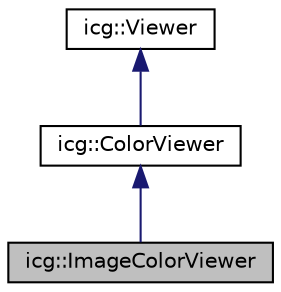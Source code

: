 digraph "icg::ImageColorViewer"
{
 // LATEX_PDF_SIZE
  edge [fontname="Helvetica",fontsize="10",labelfontname="Helvetica",labelfontsize="10"];
  node [fontname="Helvetica",fontsize="10",shape=record];
  Node1 [label="icg::ImageColorViewer",height=0.2,width=0.4,color="black", fillcolor="grey75", style="filled", fontcolor="black",tooltip="Viewer that displays color images from a ColorCamera."];
  Node2 -> Node1 [dir="back",color="midnightblue",fontsize="10",style="solid",fontname="Helvetica"];
  Node2 [label="icg::ColorViewer",height=0.2,width=0.4,color="black", fillcolor="white", style="filled",URL="$classicg_1_1ColorViewer.html",tooltip="Abstract Viewer class that defines a color viewer."];
  Node3 -> Node2 [dir="back",color="midnightblue",fontsize="10",style="solid",fontname="Helvetica"];
  Node3 [label="icg::Viewer",height=0.2,width=0.4,color="black", fillcolor="white", style="filled",URL="$classicg_1_1Viewer.html",tooltip="Abstract class that defines a viewer and functionality to view and save images."];
}

